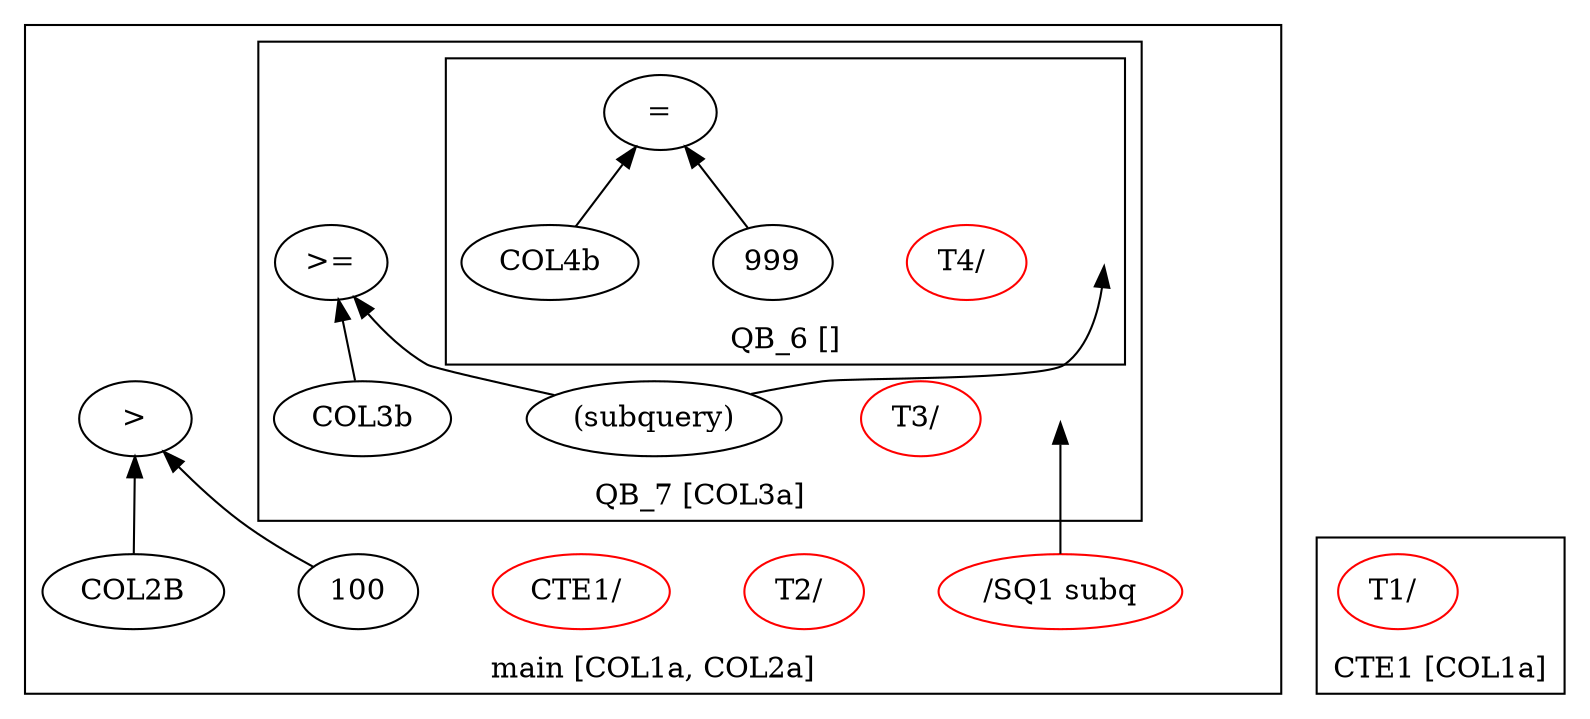 digraph example1 {
    rankdir=BT;
    nodesep=0.5;
    ordering="in";
  subgraph cluster_main {
    label = "main [COL1a, COL2a]";
    "main_pt"[shape=point, color=white];
    "QUN_8"[label="/SQ1 subq", color=red]
    "QUN_8" -> "QB_7_pt";
  subgraph cluster_QB_7 {
    label = "QB_7 [COL3a]";
    "QB_7_pt"[shape=point, color=white];
    "QUN_4"[label="T3/ ", color=red]
    exprnode0x7fd09155fad8[label=">="];
    exprnode0x7fd09155e1c8 -> exprnode0x7fd09155fad8;
    exprnode0x7fd09155fa88 -> exprnode0x7fd09155fad8;
    exprnode0x7fd09155e1c8[label="COL3b"];
    exprnode0x7fd09155fa88[label="(subquery)"];
    exprnode0x7fd09155fa88 -> "QB_6_pt";
  subgraph cluster_QB_6 {
    label = "QB_6 []";
    "QB_6_pt"[shape=point, color=white];
    "QUN_5"[label="T4/ ", color=red]
    exprnode0x7fd09155f968[label="="];
    exprnode0x7fd09155ef58 -> exprnode0x7fd09155f968;
    exprnode0x7fd09155f918 -> exprnode0x7fd09155f968;
    exprnode0x7fd09155ef58[label="COL4b"];
    exprnode0x7fd09155f918[label="999"];
}
}
    "QUN_3"[label="T2/ ", color=red]
    "QUN_2"[label="CTE1/ ", color=red]
    exprnode0x7fd09155c428[label=">"];
    exprnode0x7fd09155fc38 -> exprnode0x7fd09155c428;
    exprnode0x7fd09155c3d8 -> exprnode0x7fd09155c428;
    exprnode0x7fd09155fc38[label="COL2B"];
    exprnode0x7fd09155c3d8[label="100"];
}
  subgraph cluster_CTE1 {
    label = "CTE1 [COL1a]";
    "CTE1_pt"[shape=point, color=white];
    "QUN_0"[label="T1/ ", color=red]
}
}
